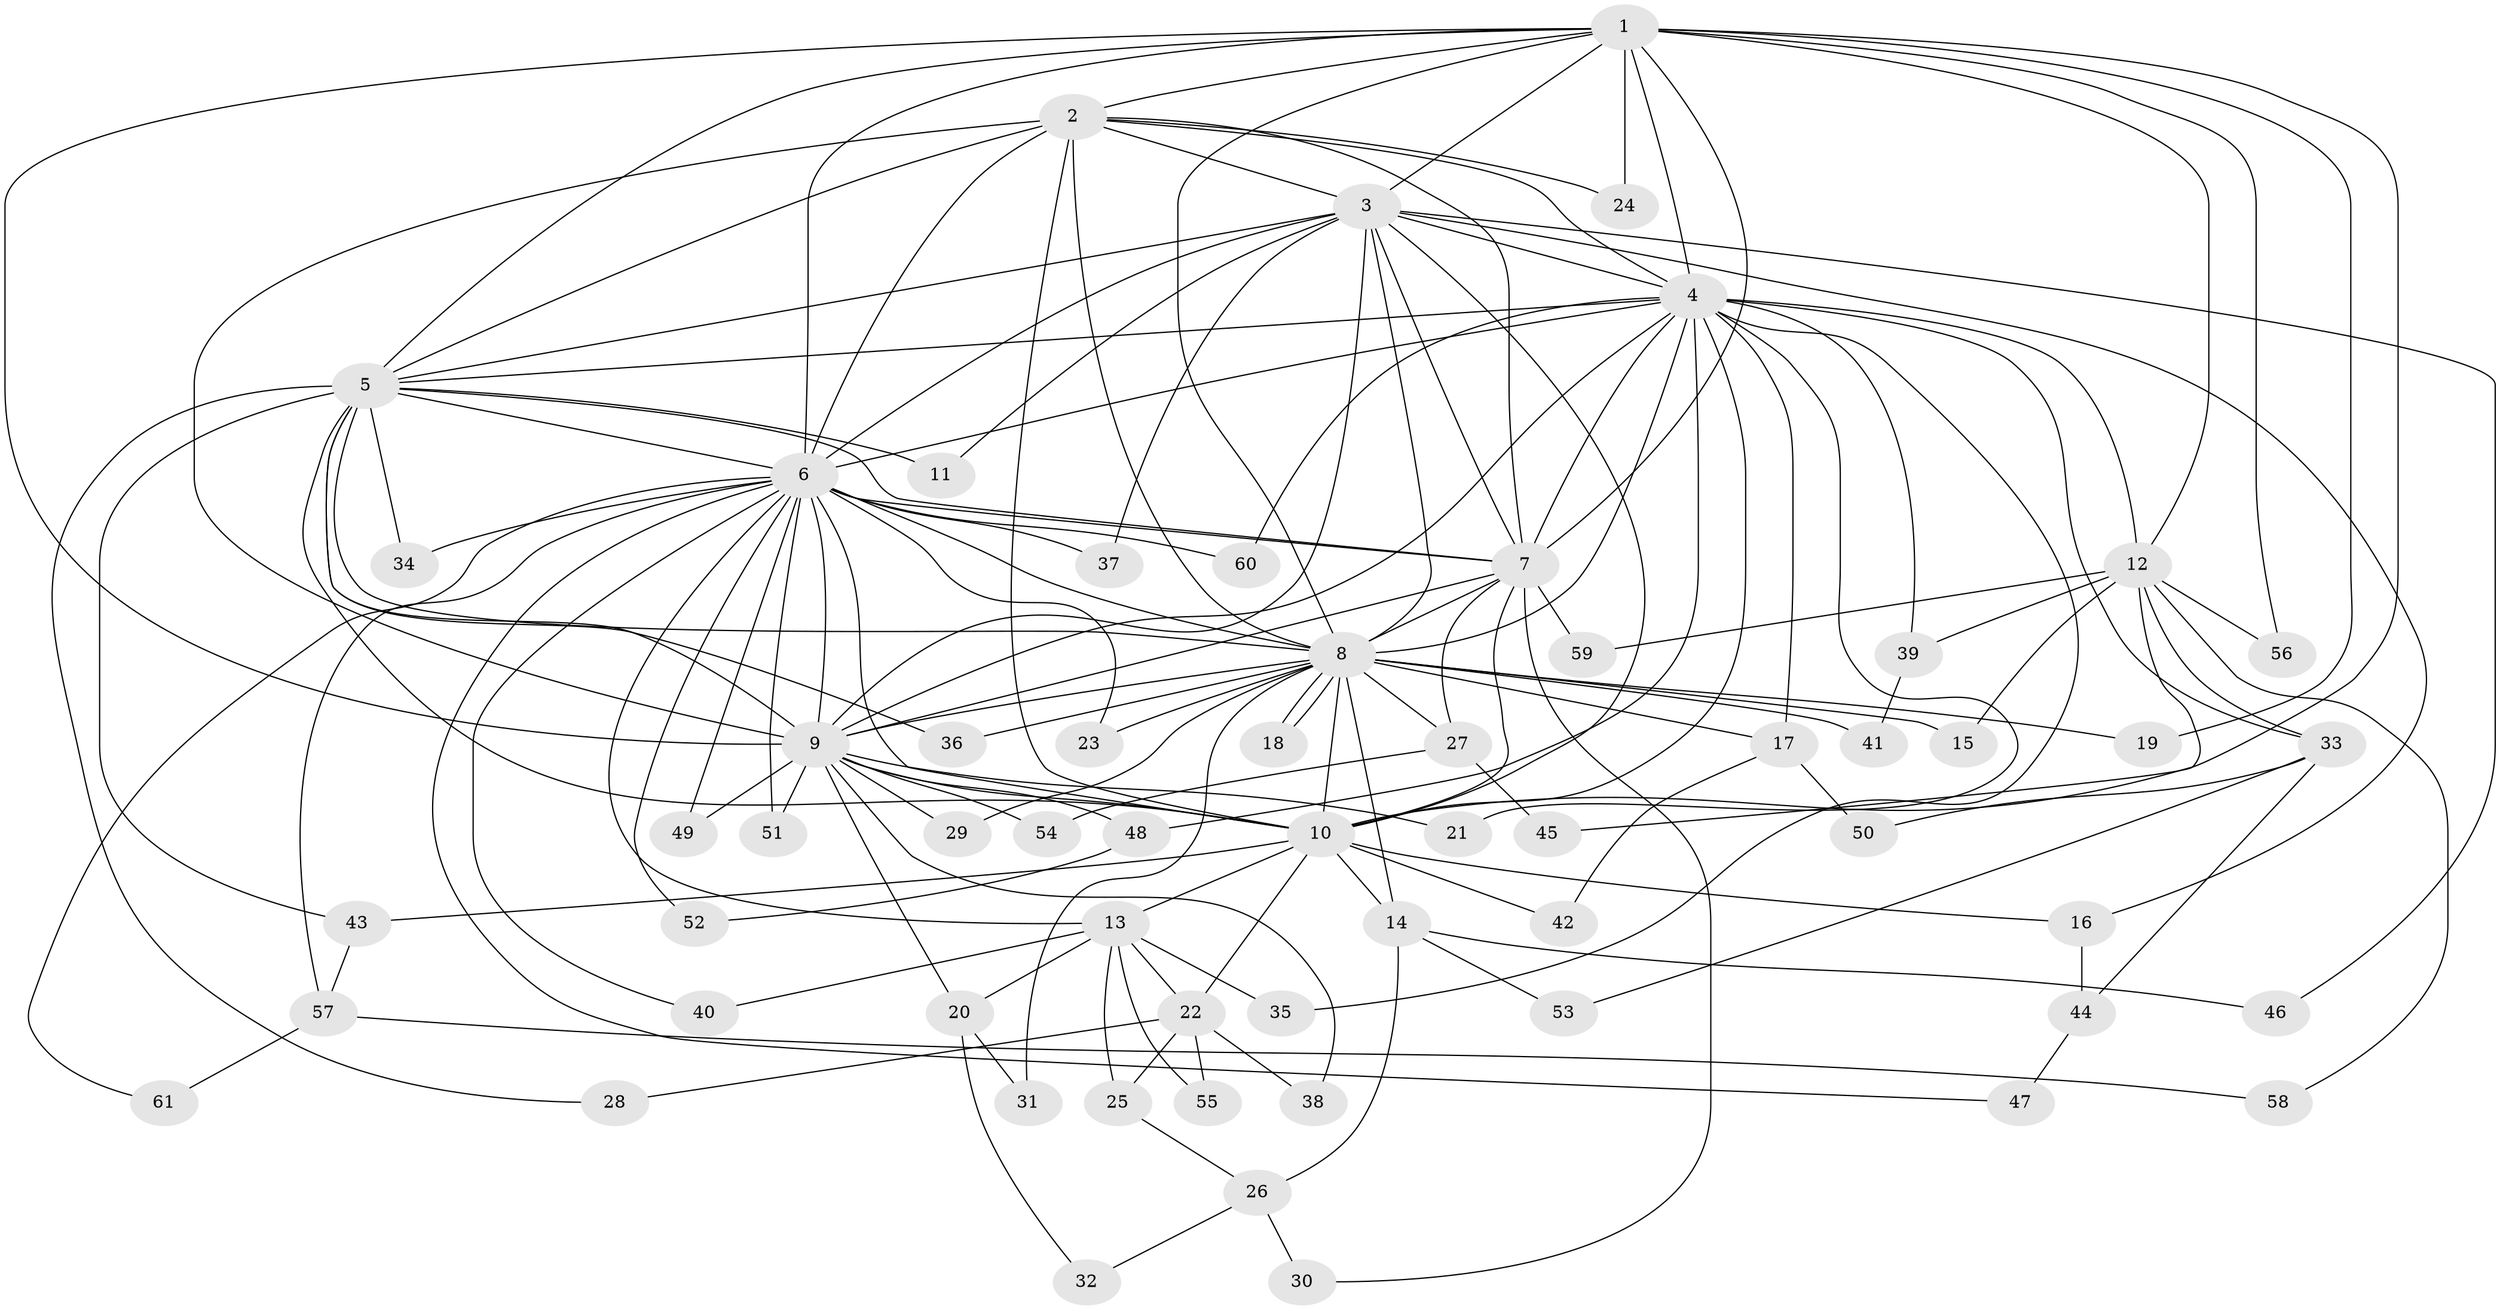 // coarse degree distribution, {6: 0.046511627906976744, 9: 0.023255813953488372, 18: 0.023255813953488372, 16: 0.023255813953488372, 13: 0.023255813953488372, 15: 0.023255813953488372, 8: 0.06976744186046512, 2: 0.5813953488372093, 3: 0.06976744186046512, 4: 0.06976744186046512, 1: 0.023255813953488372, 5: 0.023255813953488372}
// Generated by graph-tools (version 1.1) at 2025/49/03/04/25 22:49:55]
// undirected, 61 vertices, 147 edges
graph export_dot {
  node [color=gray90,style=filled];
  1;
  2;
  3;
  4;
  5;
  6;
  7;
  8;
  9;
  10;
  11;
  12;
  13;
  14;
  15;
  16;
  17;
  18;
  19;
  20;
  21;
  22;
  23;
  24;
  25;
  26;
  27;
  28;
  29;
  30;
  31;
  32;
  33;
  34;
  35;
  36;
  37;
  38;
  39;
  40;
  41;
  42;
  43;
  44;
  45;
  46;
  47;
  48;
  49;
  50;
  51;
  52;
  53;
  54;
  55;
  56;
  57;
  58;
  59;
  60;
  61;
  1 -- 2;
  1 -- 3;
  1 -- 4;
  1 -- 5;
  1 -- 6;
  1 -- 7;
  1 -- 8;
  1 -- 9;
  1 -- 10;
  1 -- 12;
  1 -- 19;
  1 -- 24;
  1 -- 56;
  2 -- 3;
  2 -- 4;
  2 -- 5;
  2 -- 6;
  2 -- 7;
  2 -- 8;
  2 -- 9;
  2 -- 10;
  2 -- 24;
  3 -- 4;
  3 -- 5;
  3 -- 6;
  3 -- 7;
  3 -- 8;
  3 -- 9;
  3 -- 10;
  3 -- 11;
  3 -- 16;
  3 -- 37;
  3 -- 46;
  4 -- 5;
  4 -- 6;
  4 -- 7;
  4 -- 8;
  4 -- 9;
  4 -- 10;
  4 -- 12;
  4 -- 17;
  4 -- 21;
  4 -- 33;
  4 -- 35;
  4 -- 39;
  4 -- 48;
  4 -- 60;
  5 -- 6;
  5 -- 7;
  5 -- 8;
  5 -- 9;
  5 -- 10;
  5 -- 11;
  5 -- 28;
  5 -- 34;
  5 -- 36;
  5 -- 43;
  6 -- 7;
  6 -- 8;
  6 -- 9;
  6 -- 10;
  6 -- 13;
  6 -- 23;
  6 -- 34;
  6 -- 37;
  6 -- 40;
  6 -- 47;
  6 -- 49;
  6 -- 51;
  6 -- 52;
  6 -- 57;
  6 -- 60;
  6 -- 61;
  7 -- 8;
  7 -- 9;
  7 -- 10;
  7 -- 27;
  7 -- 30;
  7 -- 59;
  8 -- 9;
  8 -- 10;
  8 -- 14;
  8 -- 15;
  8 -- 17;
  8 -- 18;
  8 -- 18;
  8 -- 19;
  8 -- 23;
  8 -- 27;
  8 -- 29;
  8 -- 31;
  8 -- 36;
  8 -- 41;
  9 -- 10;
  9 -- 20;
  9 -- 21;
  9 -- 29;
  9 -- 38;
  9 -- 48;
  9 -- 49;
  9 -- 51;
  9 -- 54;
  10 -- 13;
  10 -- 14;
  10 -- 16;
  10 -- 22;
  10 -- 42;
  10 -- 43;
  12 -- 15;
  12 -- 33;
  12 -- 39;
  12 -- 45;
  12 -- 56;
  12 -- 58;
  12 -- 59;
  13 -- 20;
  13 -- 22;
  13 -- 25;
  13 -- 35;
  13 -- 40;
  13 -- 55;
  14 -- 26;
  14 -- 46;
  14 -- 53;
  16 -- 44;
  17 -- 42;
  17 -- 50;
  20 -- 31;
  20 -- 32;
  22 -- 25;
  22 -- 28;
  22 -- 38;
  22 -- 55;
  25 -- 26;
  26 -- 30;
  26 -- 32;
  27 -- 45;
  27 -- 54;
  33 -- 44;
  33 -- 50;
  33 -- 53;
  39 -- 41;
  43 -- 57;
  44 -- 47;
  48 -- 52;
  57 -- 58;
  57 -- 61;
}
